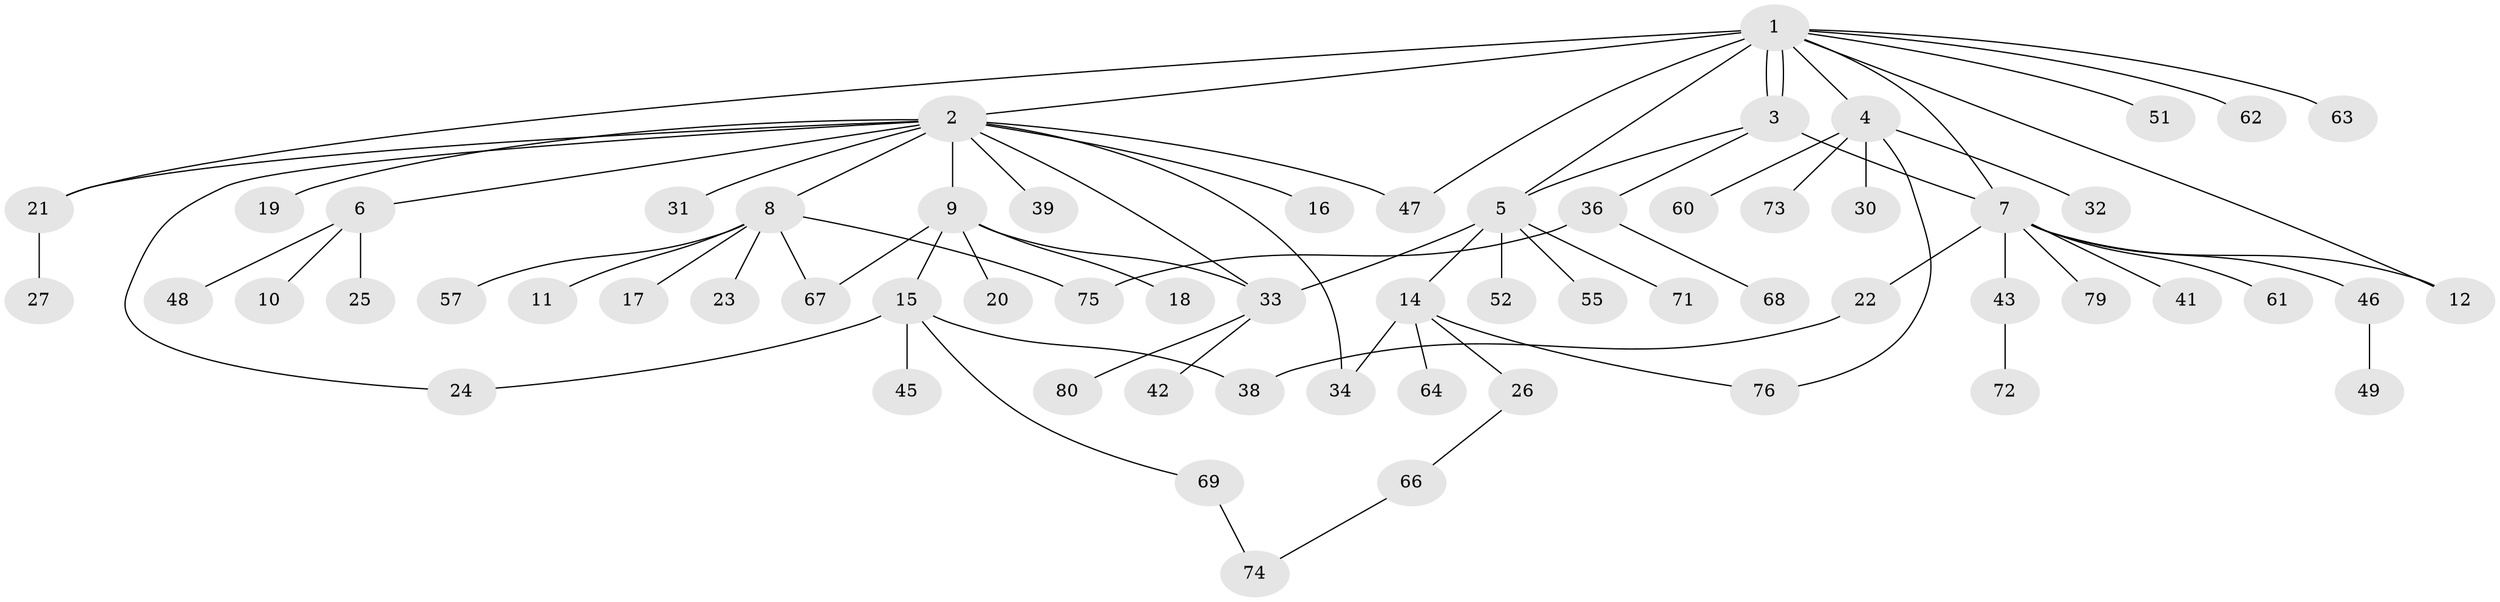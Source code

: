 // original degree distribution, {14: 0.025, 6: 0.025, 7: 0.0375, 8: 0.0125, 5: 0.025, 1: 0.525, 2: 0.225, 3: 0.0875, 4: 0.0375}
// Generated by graph-tools (version 1.1) at 2025/11/02/27/25 16:11:09]
// undirected, 63 vertices, 77 edges
graph export_dot {
graph [start="1"]
  node [color=gray90,style=filled];
  1 [super="+70"];
  2 [super="+28"];
  3 [super="+37"];
  4 [super="+77"];
  5 [super="+35"];
  6 [super="+58"];
  7 [super="+13"];
  8 [super="+50"];
  9 [super="+40"];
  10;
  11;
  12;
  14 [super="+54"];
  15 [super="+29"];
  16;
  17;
  18;
  19;
  20;
  21 [super="+78"];
  22;
  23;
  24;
  25;
  26 [super="+53"];
  27;
  30;
  31;
  32;
  33 [super="+59"];
  34 [super="+44"];
  36 [super="+56"];
  38;
  39;
  41;
  42;
  43 [super="+65"];
  45;
  46;
  47;
  48;
  49;
  51;
  52;
  55;
  57;
  60;
  61;
  62;
  63;
  64;
  66;
  67;
  68;
  69;
  71;
  72;
  73;
  74;
  75;
  76;
  79;
  80;
  1 -- 2;
  1 -- 3 [weight=2];
  1 -- 3;
  1 -- 4;
  1 -- 5;
  1 -- 7;
  1 -- 12;
  1 -- 47;
  1 -- 51;
  1 -- 62;
  1 -- 63;
  1 -- 21;
  2 -- 6;
  2 -- 8;
  2 -- 9;
  2 -- 16;
  2 -- 19;
  2 -- 21;
  2 -- 24;
  2 -- 31;
  2 -- 33;
  2 -- 34;
  2 -- 39;
  2 -- 47;
  3 -- 5;
  3 -- 36;
  3 -- 7;
  4 -- 30;
  4 -- 32;
  4 -- 60;
  4 -- 73;
  4 -- 76;
  5 -- 14;
  5 -- 52;
  5 -- 55;
  5 -- 71;
  5 -- 33;
  6 -- 10;
  6 -- 25;
  6 -- 48;
  7 -- 12;
  7 -- 22;
  7 -- 61;
  7 -- 41;
  7 -- 43;
  7 -- 46;
  7 -- 79;
  8 -- 11;
  8 -- 17;
  8 -- 23;
  8 -- 57;
  8 -- 67;
  8 -- 75;
  9 -- 15;
  9 -- 18;
  9 -- 20;
  9 -- 67;
  9 -- 33;
  14 -- 26;
  14 -- 64;
  14 -- 34;
  14 -- 76;
  15 -- 24;
  15 -- 69;
  15 -- 45;
  15 -- 38;
  21 -- 27;
  22 -- 38;
  26 -- 66;
  33 -- 42;
  33 -- 80;
  36 -- 75;
  36 -- 68;
  43 -- 72;
  46 -- 49;
  66 -- 74;
  69 -- 74;
}
